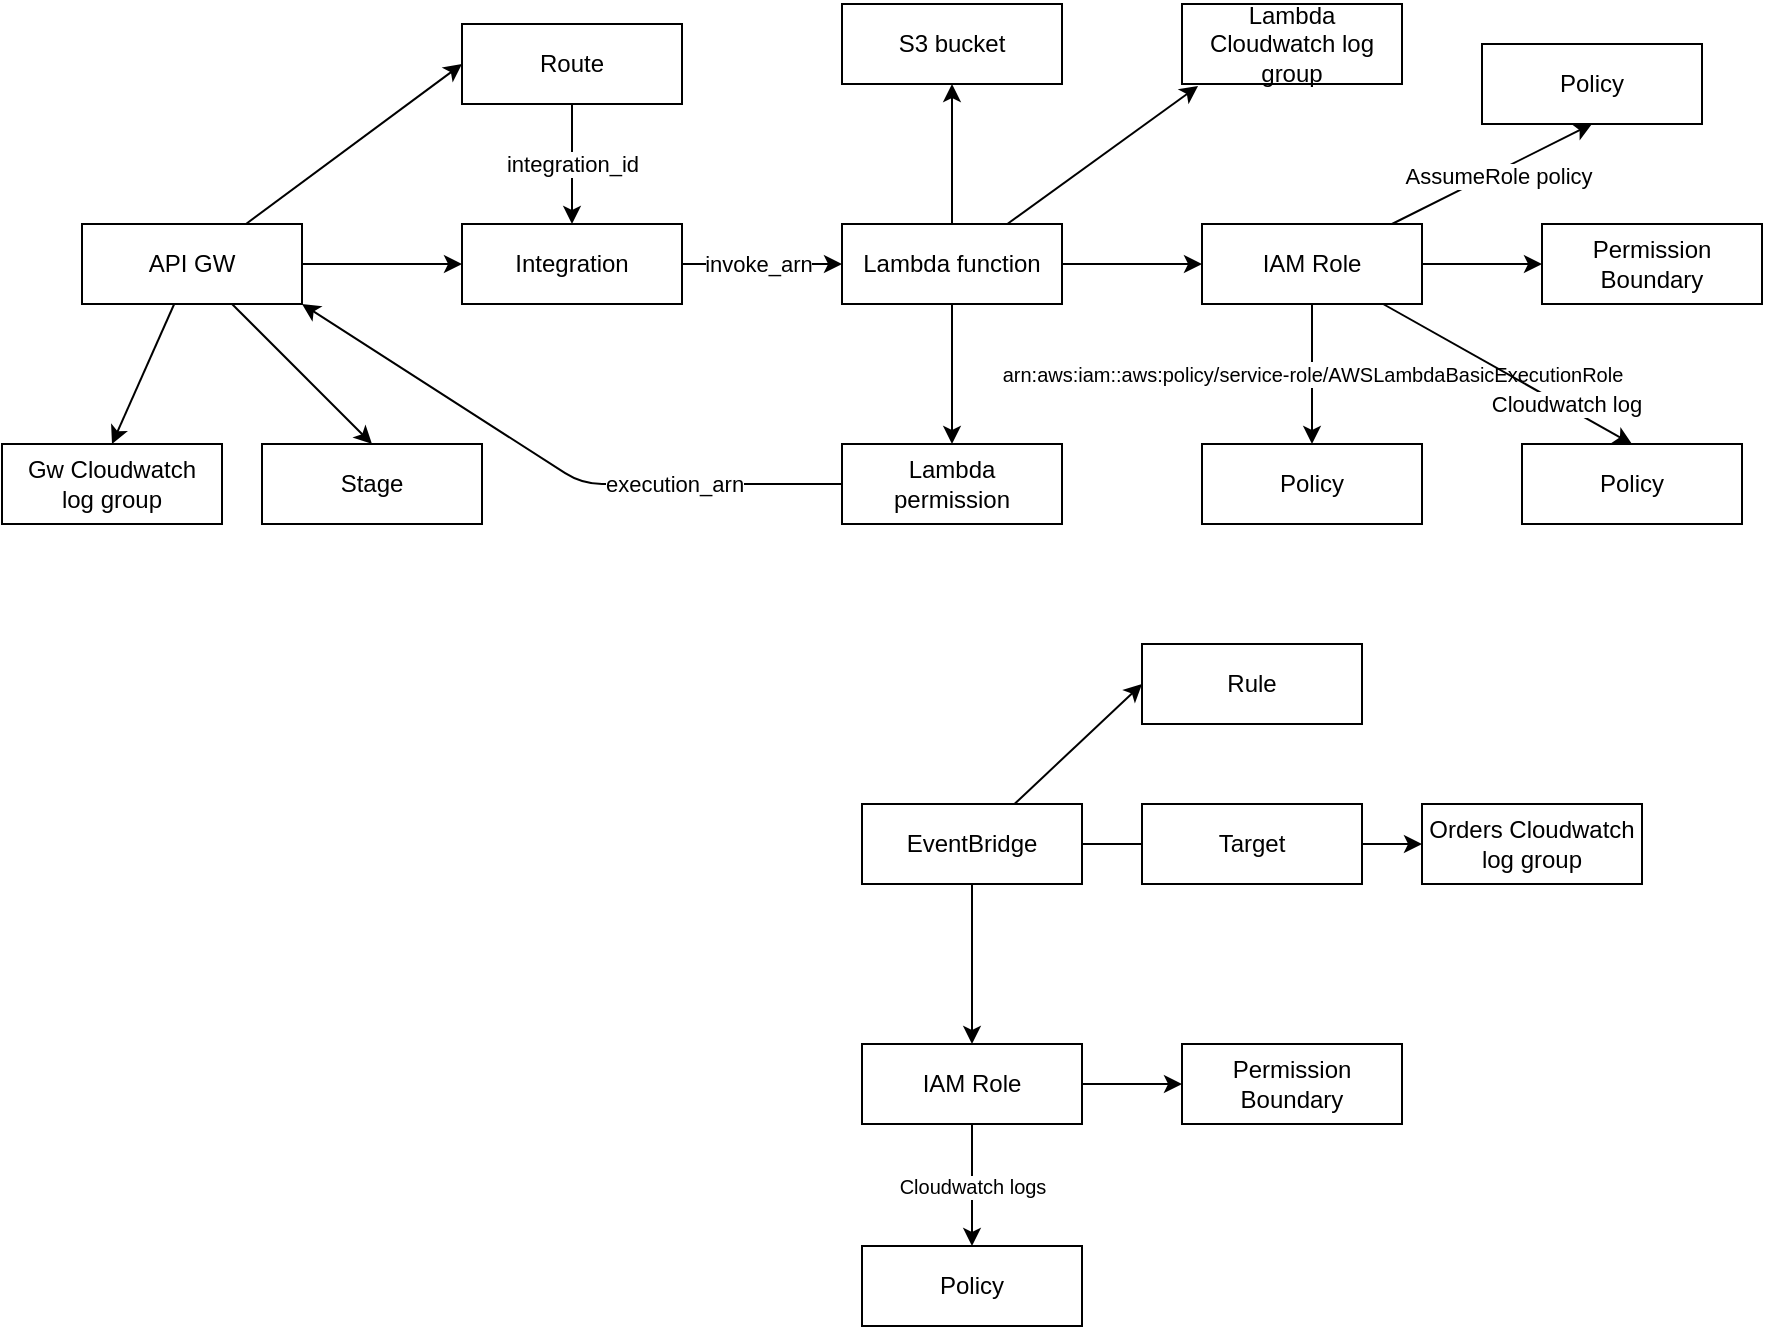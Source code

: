 <mxfile>
    <diagram id="ul7_dWwzZJ-K3-QV071j" name="Page-1">
        <mxGraphModel dx="668" dy="568" grid="1" gridSize="10" guides="1" tooltips="1" connect="1" arrows="1" fold="1" page="1" pageScale="1" pageWidth="827" pageHeight="1169" math="0" shadow="0">
            <root>
                <mxCell id="0"/>
                <mxCell id="1" parent="0"/>
                <mxCell id="10" style="edgeStyle=none;html=1;entryX=0;entryY=0.5;entryDx=0;entryDy=0;" parent="1" source="2" target="8" edge="1">
                    <mxGeometry relative="1" as="geometry"/>
                </mxCell>
                <mxCell id="14" style="edgeStyle=none;html=1;entryX=0;entryY=0.5;entryDx=0;entryDy=0;" parent="1" source="2" target="5" edge="1">
                    <mxGeometry relative="1" as="geometry"/>
                </mxCell>
                <mxCell id="15" style="edgeStyle=none;html=1;entryX=0.5;entryY=0;entryDx=0;entryDy=0;" parent="1" source="2" target="6" edge="1">
                    <mxGeometry relative="1" as="geometry"/>
                </mxCell>
                <mxCell id="19" style="edgeStyle=none;html=1;entryX=0.5;entryY=0;entryDx=0;entryDy=0;" parent="1" source="2" target="18" edge="1">
                    <mxGeometry relative="1" as="geometry"/>
                </mxCell>
                <mxCell id="2" value="API GW" style="rounded=0;whiteSpace=wrap;html=1;" parent="1" vertex="1">
                    <mxGeometry x="120" y="190" width="110" height="40" as="geometry"/>
                </mxCell>
                <mxCell id="12" style="edgeStyle=none;html=1;entryX=0.5;entryY=0;entryDx=0;entryDy=0;" parent="1" source="4" target="7" edge="1">
                    <mxGeometry relative="1" as="geometry"/>
                </mxCell>
                <mxCell id="23" style="edgeStyle=none;html=1;entryX=0.5;entryY=1;entryDx=0;entryDy=0;" parent="1" source="4" target="22" edge="1">
                    <mxGeometry relative="1" as="geometry"/>
                </mxCell>
                <mxCell id="25" style="edgeStyle=none;html=1;entryX=0;entryY=0.5;entryDx=0;entryDy=0;" parent="1" source="4" target="24" edge="1">
                    <mxGeometry relative="1" as="geometry"/>
                </mxCell>
                <mxCell id="27" style="edgeStyle=none;html=1;entryX=0.073;entryY=1.025;entryDx=0;entryDy=0;entryPerimeter=0;" parent="1" source="4" target="26" edge="1">
                    <mxGeometry relative="1" as="geometry"/>
                </mxCell>
                <mxCell id="4" value="Lambda function" style="rounded=0;whiteSpace=wrap;html=1;" parent="1" vertex="1">
                    <mxGeometry x="500" y="190" width="110" height="40" as="geometry"/>
                </mxCell>
                <mxCell id="16" style="edgeStyle=none;html=1;entryX=0;entryY=0.5;entryDx=0;entryDy=0;" parent="1" source="5" target="4" edge="1">
                    <mxGeometry relative="1" as="geometry"/>
                </mxCell>
                <mxCell id="17" value="invoke_arn" style="edgeLabel;html=1;align=center;verticalAlign=middle;resizable=0;points=[];" parent="16" vertex="1" connectable="0">
                    <mxGeometry x="-0.05" relative="1" as="geometry">
                        <mxPoint as="offset"/>
                    </mxGeometry>
                </mxCell>
                <mxCell id="5" value="Integration" style="rounded=0;whiteSpace=wrap;html=1;" parent="1" vertex="1">
                    <mxGeometry x="310" y="190" width="110" height="40" as="geometry"/>
                </mxCell>
                <mxCell id="6" value="Stage" style="rounded=0;whiteSpace=wrap;html=1;" parent="1" vertex="1">
                    <mxGeometry x="210" y="300" width="110" height="40" as="geometry"/>
                </mxCell>
                <mxCell id="20" style="edgeStyle=none;html=1;entryX=1;entryY=1;entryDx=0;entryDy=0;" parent="1" source="7" target="2" edge="1">
                    <mxGeometry relative="1" as="geometry">
                        <Array as="points">
                            <mxPoint x="370" y="320"/>
                        </Array>
                    </mxGeometry>
                </mxCell>
                <mxCell id="21" value="execution_arn" style="edgeLabel;html=1;align=center;verticalAlign=middle;resizable=0;points=[];" parent="20" vertex="1" connectable="0">
                    <mxGeometry x="-0.433" relative="1" as="geometry">
                        <mxPoint as="offset"/>
                    </mxGeometry>
                </mxCell>
                <mxCell id="7" value="Lambda &lt;br&gt;permission" style="rounded=0;whiteSpace=wrap;html=1;" parent="1" vertex="1">
                    <mxGeometry x="500" y="300" width="110" height="40" as="geometry"/>
                </mxCell>
                <mxCell id="11" value="integration_id" style="edgeStyle=none;html=1;entryX=0.5;entryY=0;entryDx=0;entryDy=0;" parent="1" source="8" target="5" edge="1">
                    <mxGeometry relative="1" as="geometry"/>
                </mxCell>
                <mxCell id="8" value="Route" style="rounded=0;whiteSpace=wrap;html=1;" parent="1" vertex="1">
                    <mxGeometry x="310" y="90" width="110" height="40" as="geometry"/>
                </mxCell>
                <mxCell id="18" value="Gw Cloudwatch&lt;br&gt;log group" style="rounded=0;whiteSpace=wrap;html=1;" parent="1" vertex="1">
                    <mxGeometry x="80" y="300" width="110" height="40" as="geometry"/>
                </mxCell>
                <mxCell id="22" value="S3 bucket" style="rounded=0;whiteSpace=wrap;html=1;" parent="1" vertex="1">
                    <mxGeometry x="500" y="80" width="110" height="40" as="geometry"/>
                </mxCell>
                <mxCell id="32" value="&lt;span style=&quot;text-align: left&quot;&gt;&lt;font style=&quot;font-size: 10px&quot;&gt;arn:aws:iam::aws:policy/service-role/AWSLambdaBasicExecutionRole&lt;/font&gt;&lt;/span&gt;" style="edgeStyle=none;html=1;entryX=0.5;entryY=0;entryDx=0;entryDy=0;" parent="1" source="24" target="31" edge="1">
                    <mxGeometry relative="1" as="geometry"/>
                </mxCell>
                <mxCell id="34" style="edgeStyle=none;html=1;" parent="1" source="24" edge="1">
                    <mxGeometry relative="1" as="geometry">
                        <mxPoint x="850" y="210" as="targetPoint"/>
                    </mxGeometry>
                </mxCell>
                <mxCell id="37" style="edgeStyle=none;html=1;entryX=0.5;entryY=1;entryDx=0;entryDy=0;" parent="1" source="24" target="36" edge="1">
                    <mxGeometry relative="1" as="geometry"/>
                </mxCell>
                <mxCell id="38" value="AssumeRole policy" style="edgeLabel;html=1;align=center;verticalAlign=middle;resizable=0;points=[];" parent="37" vertex="1" connectable="0">
                    <mxGeometry x="0.04" y="-2" relative="1" as="geometry">
                        <mxPoint as="offset"/>
                    </mxGeometry>
                </mxCell>
                <mxCell id="55" style="edgeStyle=none;html=1;entryX=0.5;entryY=0;entryDx=0;entryDy=0;" edge="1" parent="1" source="24" target="54">
                    <mxGeometry relative="1" as="geometry"/>
                </mxCell>
                <mxCell id="56" value="Cloudwatch log" style="edgeLabel;html=1;align=center;verticalAlign=middle;resizable=0;points=[];" vertex="1" connectable="0" parent="55">
                    <mxGeometry x="0.448" y="1" relative="1" as="geometry">
                        <mxPoint as="offset"/>
                    </mxGeometry>
                </mxCell>
                <mxCell id="24" value="IAM Role" style="rounded=0;whiteSpace=wrap;html=1;" parent="1" vertex="1">
                    <mxGeometry x="680" y="190" width="110" height="40" as="geometry"/>
                </mxCell>
                <mxCell id="26" value="Lambda Cloudwatch log group" style="rounded=0;whiteSpace=wrap;html=1;" parent="1" vertex="1">
                    <mxGeometry x="670" y="80" width="110" height="40" as="geometry"/>
                </mxCell>
                <mxCell id="31" value="Policy" style="rounded=0;whiteSpace=wrap;html=1;" parent="1" vertex="1">
                    <mxGeometry x="680" y="300" width="110" height="40" as="geometry"/>
                </mxCell>
                <mxCell id="35" value="Permission&lt;br&gt;Boundary" style="rounded=0;whiteSpace=wrap;html=1;" parent="1" vertex="1">
                    <mxGeometry x="850" y="190" width="110" height="40" as="geometry"/>
                </mxCell>
                <mxCell id="36" value="Policy" style="rounded=0;whiteSpace=wrap;html=1;" parent="1" vertex="1">
                    <mxGeometry x="820" y="100" width="110" height="40" as="geometry"/>
                </mxCell>
                <mxCell id="43" style="edgeStyle=none;html=1;entryX=0;entryY=0.5;entryDx=0;entryDy=0;" edge="1" parent="1" source="39" target="42">
                    <mxGeometry relative="1" as="geometry"/>
                </mxCell>
                <mxCell id="50" value="target" style="edgeLabel;html=1;align=center;verticalAlign=middle;resizable=0;points=[];" vertex="1" connectable="0" parent="43">
                    <mxGeometry x="-0.114" relative="1" as="geometry">
                        <mxPoint as="offset"/>
                    </mxGeometry>
                </mxCell>
                <mxCell id="49" style="edgeStyle=none;html=1;entryX=0.5;entryY=0;entryDx=0;entryDy=0;" edge="1" parent="1" source="39" target="48">
                    <mxGeometry relative="1" as="geometry"/>
                </mxCell>
                <mxCell id="53" style="edgeStyle=none;html=1;entryX=0;entryY=0.5;entryDx=0;entryDy=0;" edge="1" parent="1" source="39" target="52">
                    <mxGeometry relative="1" as="geometry"/>
                </mxCell>
                <mxCell id="39" value="EventBridge" style="rounded=0;whiteSpace=wrap;html=1;" vertex="1" parent="1">
                    <mxGeometry x="510" y="480" width="110" height="40" as="geometry"/>
                </mxCell>
                <mxCell id="42" value="Orders Cloudwatch&lt;br&gt;log group" style="rounded=0;whiteSpace=wrap;html=1;" vertex="1" parent="1">
                    <mxGeometry x="790" y="480" width="110" height="40" as="geometry"/>
                </mxCell>
                <mxCell id="60" style="edgeStyle=none;html=1;entryX=0;entryY=0.5;entryDx=0;entryDy=0;fontSize=10;" edge="1" parent="1" source="48" target="57">
                    <mxGeometry relative="1" as="geometry"/>
                </mxCell>
                <mxCell id="61" value="Cloudwatch logs" style="edgeStyle=none;html=1;entryX=0.5;entryY=0;entryDx=0;entryDy=0;fontSize=10;" edge="1" parent="1" source="48" target="58">
                    <mxGeometry relative="1" as="geometry"/>
                </mxCell>
                <mxCell id="48" value="IAM Role" style="rounded=0;whiteSpace=wrap;html=1;" vertex="1" parent="1">
                    <mxGeometry x="510" y="600" width="110" height="40" as="geometry"/>
                </mxCell>
                <mxCell id="51" value="Target" style="rounded=0;whiteSpace=wrap;html=1;" vertex="1" parent="1">
                    <mxGeometry x="650" y="480" width="110" height="40" as="geometry"/>
                </mxCell>
                <mxCell id="52" value="Rule" style="rounded=0;whiteSpace=wrap;html=1;" vertex="1" parent="1">
                    <mxGeometry x="650" y="400" width="110" height="40" as="geometry"/>
                </mxCell>
                <mxCell id="54" value="Policy" style="rounded=0;whiteSpace=wrap;html=1;" vertex="1" parent="1">
                    <mxGeometry x="840" y="300" width="110" height="40" as="geometry"/>
                </mxCell>
                <mxCell id="57" value="Permission&lt;br&gt;Boundary" style="rounded=0;whiteSpace=wrap;html=1;" vertex="1" parent="1">
                    <mxGeometry x="670" y="600" width="110" height="40" as="geometry"/>
                </mxCell>
                <mxCell id="58" value="Policy" style="rounded=0;whiteSpace=wrap;html=1;" vertex="1" parent="1">
                    <mxGeometry x="510" y="701" width="110" height="40" as="geometry"/>
                </mxCell>
            </root>
        </mxGraphModel>
    </diagram>
</mxfile>